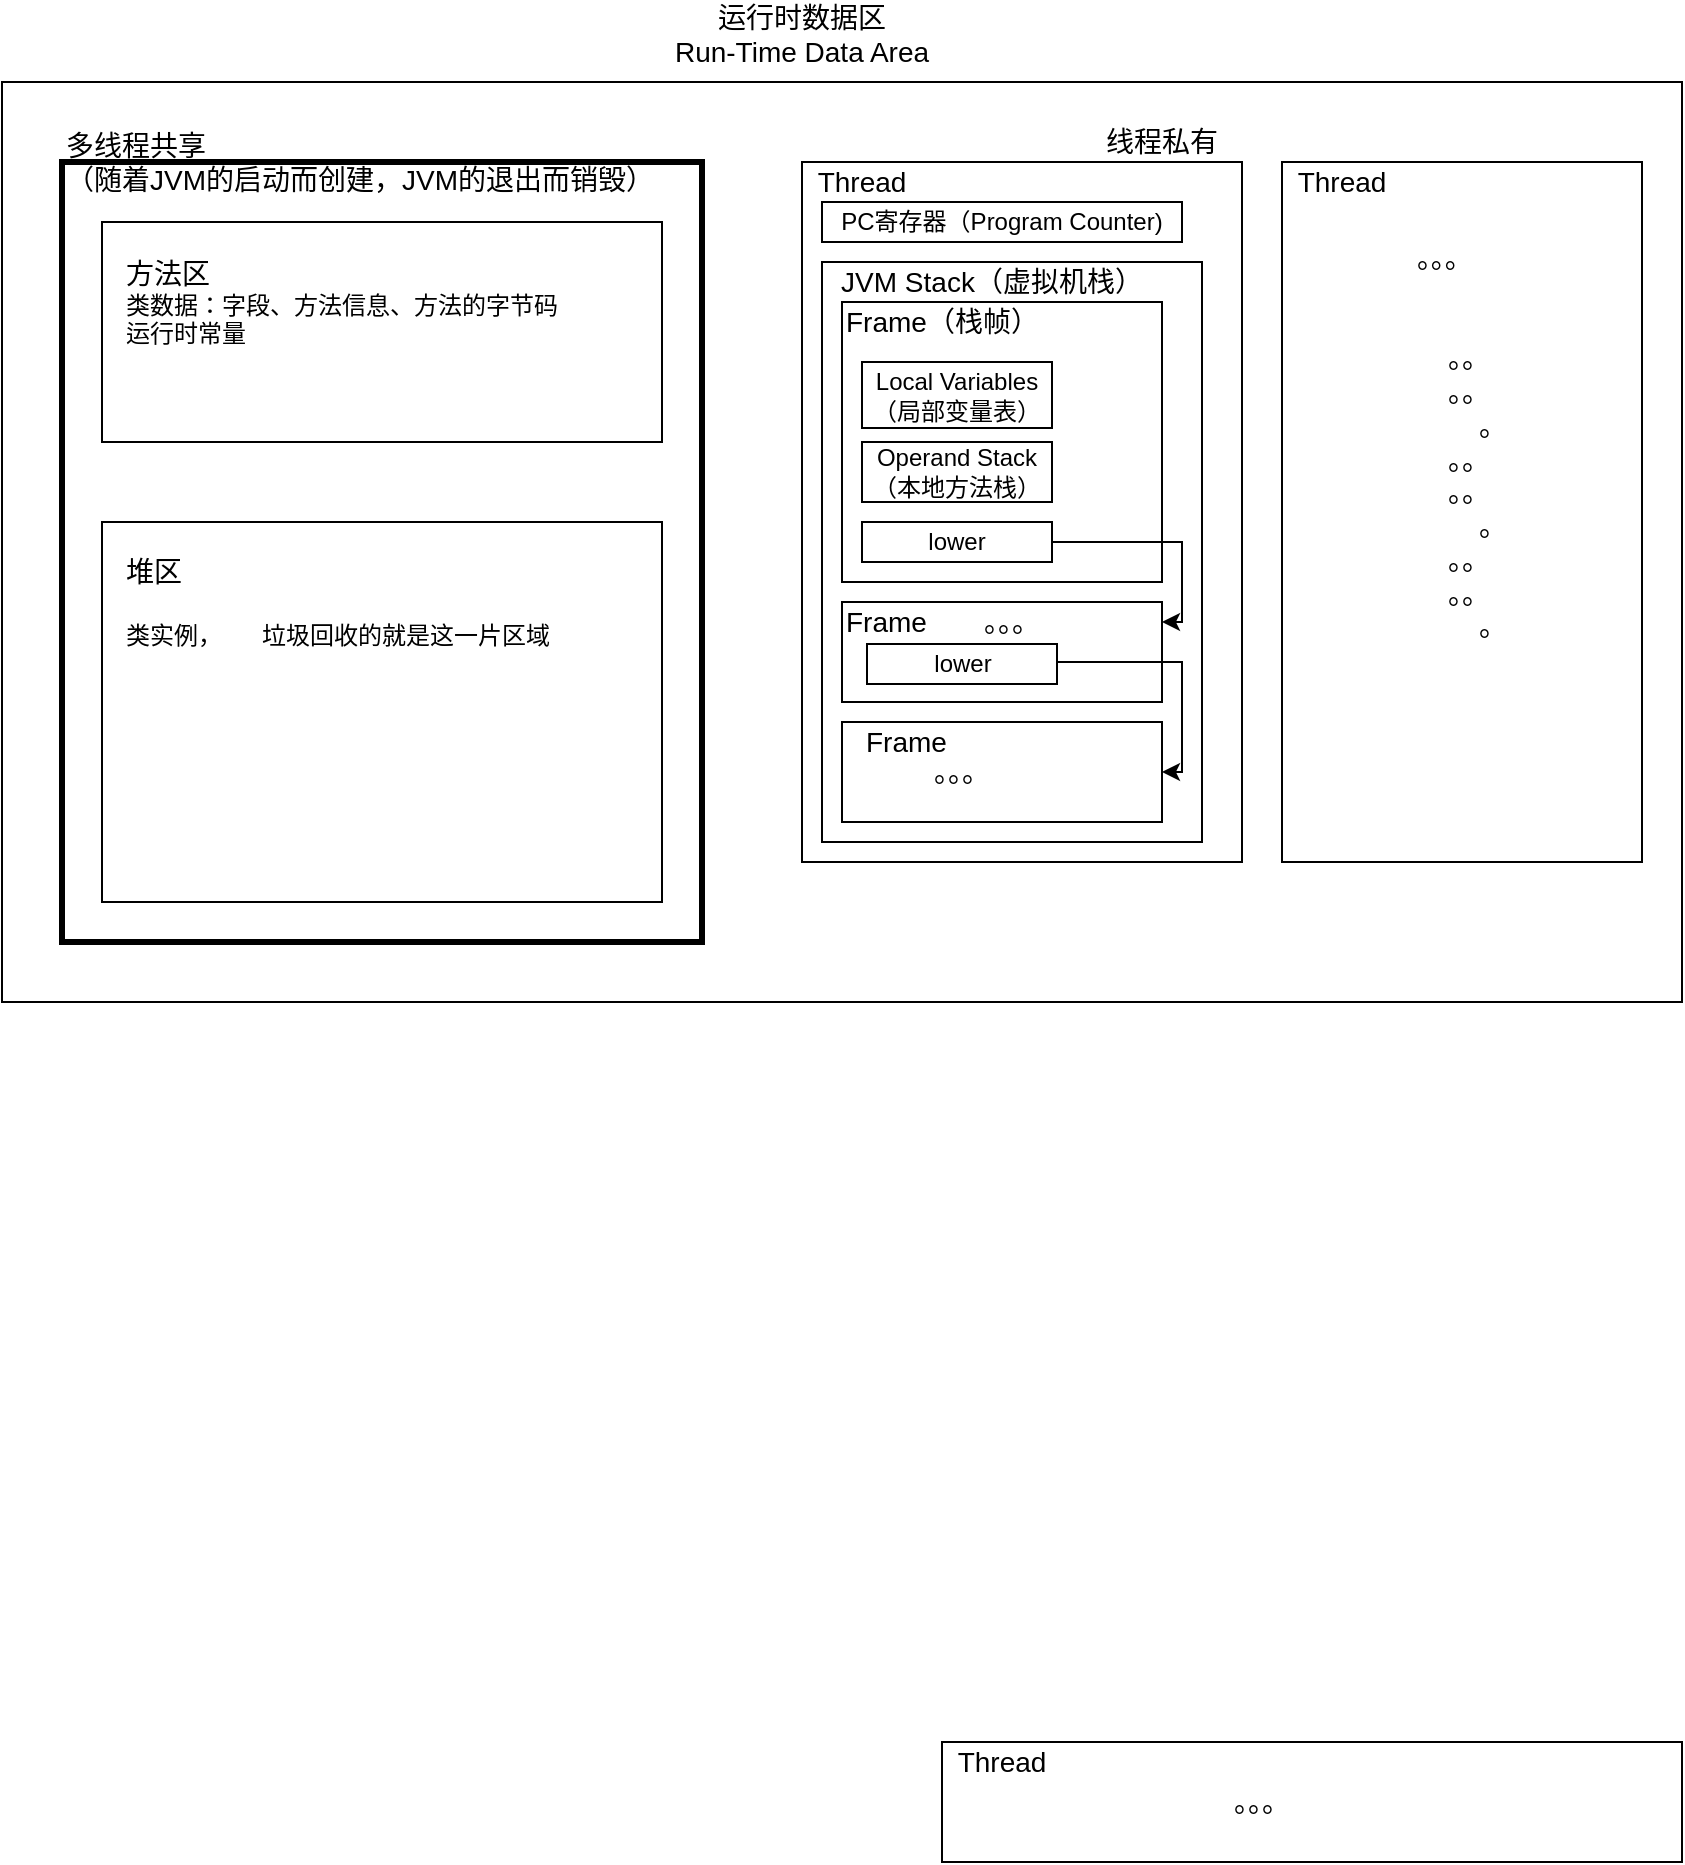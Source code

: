 <mxfile version="14.5.1" type="device"><diagram id="c26E0c45Nq-C6ozXy2Y1" name="第 1 页"><mxGraphModel dx="1106" dy="997" grid="0" gridSize="10" guides="1" tooltips="1" connect="1" arrows="1" fold="1" page="1" pageScale="1" pageWidth="7000" pageHeight="6000" math="0" shadow="0"><root><mxCell id="0"/><mxCell id="1" parent="0"/><mxCell id="Z69LEmdPKlD2c-MRJYbP-1" value="" style="rounded=0;whiteSpace=wrap;html=1;" parent="1" vertex="1"><mxGeometry x="130" y="290" width="840" height="460" as="geometry"/></mxCell><mxCell id="Z69LEmdPKlD2c-MRJYbP-2" value="" style="rounded=0;whiteSpace=wrap;html=1;strokeWidth=3;" parent="1" vertex="1"><mxGeometry x="160" y="330" width="320" height="390" as="geometry"/></mxCell><mxCell id="Z69LEmdPKlD2c-MRJYbP-3" value="" style="rounded=0;whiteSpace=wrap;html=1;" parent="1" vertex="1"><mxGeometry x="530" y="330" width="220" height="350" as="geometry"/></mxCell><mxCell id="Z69LEmdPKlD2c-MRJYbP-4" value="" style="rounded=0;whiteSpace=wrap;html=1;" parent="1" vertex="1"><mxGeometry x="770" y="330" width="180" height="350" as="geometry"/></mxCell><mxCell id="Z69LEmdPKlD2c-MRJYbP-5" value="" style="rounded=0;whiteSpace=wrap;html=1;" parent="1" vertex="1"><mxGeometry x="600" y="1120" width="370" height="60" as="geometry"/></mxCell><mxCell id="Z69LEmdPKlD2c-MRJYbP-6" value="" style="rounded=0;whiteSpace=wrap;html=1;" parent="1" vertex="1"><mxGeometry x="180" y="360" width="280" height="110" as="geometry"/></mxCell><mxCell id="Z69LEmdPKlD2c-MRJYbP-7" value="" style="rounded=0;whiteSpace=wrap;html=1;" parent="1" vertex="1"><mxGeometry x="180" y="510" width="280" height="190" as="geometry"/></mxCell><mxCell id="Z69LEmdPKlD2c-MRJYbP-8" value="&lt;font style=&quot;font-size: 14px&quot;&gt;运行时数据区&lt;br&gt;Run-Time Data Area&lt;/font&gt;" style="text;html=1;strokeColor=none;fillColor=none;align=center;verticalAlign=middle;whiteSpace=wrap;rounded=0;" parent="1" vertex="1"><mxGeometry x="460" y="256" width="140" height="20" as="geometry"/></mxCell><mxCell id="Z69LEmdPKlD2c-MRJYbP-9" value="&lt;span style=&quot;font-size: 14px&quot;&gt;多线程共享&lt;br&gt;（随着JVM的启动而创建，JVM的退出而销毁）&lt;/span&gt;" style="text;html=1;strokeColor=none;fillColor=none;align=left;verticalAlign=middle;whiteSpace=wrap;rounded=0;" parent="1" vertex="1"><mxGeometry x="160" y="320" width="320" height="20" as="geometry"/></mxCell><mxCell id="Z69LEmdPKlD2c-MRJYbP-10" value="&lt;span style=&quot;font-size: 14px&quot;&gt;线程私有&lt;/span&gt;" style="text;html=1;strokeColor=none;fillColor=none;align=center;verticalAlign=middle;whiteSpace=wrap;rounded=0;" parent="1" vertex="1"><mxGeometry x="550" y="310" width="320" height="20" as="geometry"/></mxCell><mxCell id="Z69LEmdPKlD2c-MRJYbP-11" value="&lt;span style=&quot;font-size: 14px&quot;&gt;Thread&lt;br&gt;&lt;/span&gt;" style="text;html=1;strokeColor=none;fillColor=none;align=center;verticalAlign=middle;whiteSpace=wrap;rounded=0;" parent="1" vertex="1"><mxGeometry x="530" y="330" width="60" height="20" as="geometry"/></mxCell><mxCell id="Z69LEmdPKlD2c-MRJYbP-12" value="&lt;span style=&quot;font-size: 14px&quot;&gt;Thread&lt;br&gt;&lt;/span&gt;" style="text;html=1;strokeColor=none;fillColor=none;align=center;verticalAlign=middle;whiteSpace=wrap;rounded=0;" parent="1" vertex="1"><mxGeometry x="770" y="330" width="60" height="20" as="geometry"/></mxCell><mxCell id="Z69LEmdPKlD2c-MRJYbP-13" value="&lt;span style=&quot;font-size: 14px&quot;&gt;Thread&lt;br&gt;&lt;/span&gt;" style="text;html=1;strokeColor=none;fillColor=none;align=center;verticalAlign=middle;whiteSpace=wrap;rounded=0;" parent="1" vertex="1"><mxGeometry x="600" y="1120" width="60" height="20" as="geometry"/></mxCell><mxCell id="Z69LEmdPKlD2c-MRJYbP-14" value="&lt;div style=&quot;text-align: left&quot;&gt;&lt;span style=&quot;font-size: 14px&quot;&gt;。。。&lt;/span&gt;&lt;br&gt;&lt;/div&gt;&lt;div style=&quot;text-align: left&quot;&gt;&lt;span style=&quot;font-size: 14px&quot;&gt;&lt;br&gt;&lt;/span&gt;&lt;/div&gt;&lt;div style=&quot;text-align: left&quot;&gt;&lt;span style=&quot;font-size: 14px&quot;&gt;&lt;br&gt;&lt;/span&gt;&lt;/div&gt;&lt;span style=&quot;font-size: 14px&quot;&gt;&lt;div style=&quot;text-align: left&quot;&gt;&lt;span&gt;&amp;nbsp; &amp;nbsp; 。。&lt;/span&gt;&lt;br&gt;&lt;/div&gt;&lt;/span&gt;&lt;span style=&quot;font-size: 14px&quot;&gt;&lt;div style=&quot;text-align: left&quot;&gt;&lt;span&gt;&amp;nbsp; &amp;nbsp; 。。&lt;/span&gt;&lt;/div&gt;&lt;div style=&quot;text-align: left&quot;&gt;&amp;nbsp; &amp;nbsp; &amp;nbsp; &amp;nbsp; 。&lt;br&gt;&lt;/div&gt;&lt;div style=&quot;text-align: left&quot;&gt;&lt;span style=&quot;text-align: center&quot;&gt;&lt;div style=&quot;text-align: left&quot;&gt;&lt;span&gt;&amp;nbsp; &amp;nbsp; 。。&lt;/span&gt;&lt;/div&gt;&lt;/span&gt;&lt;span style=&quot;text-align: center&quot;&gt;&lt;div style=&quot;text-align: left&quot;&gt;&lt;span&gt;&amp;nbsp; &amp;nbsp; 。。&lt;/span&gt;&lt;/div&gt;&lt;div style=&quot;text-align: left&quot;&gt;&amp;nbsp; &amp;nbsp; &amp;nbsp; &amp;nbsp; 。&lt;/div&gt;&lt;div style=&quot;text-align: left&quot;&gt;&lt;span style=&quot;text-align: center&quot;&gt;&lt;div style=&quot;text-align: left&quot;&gt;&lt;span&gt;&amp;nbsp; &amp;nbsp; 。。&lt;/span&gt;&lt;/div&gt;&lt;/span&gt;&lt;span style=&quot;text-align: center&quot;&gt;&lt;div style=&quot;text-align: left&quot;&gt;&lt;span&gt;&amp;nbsp; &amp;nbsp; 。。&lt;/span&gt;&lt;/div&gt;&lt;div style=&quot;text-align: left&quot;&gt;&amp;nbsp; &amp;nbsp; &amp;nbsp; &amp;nbsp; 。&lt;/div&gt;&lt;/span&gt;&lt;/div&gt;&lt;/span&gt;&lt;/div&gt;&lt;/span&gt;" style="text;html=1;strokeColor=none;fillColor=none;align=center;verticalAlign=middle;whiteSpace=wrap;rounded=0;" parent="1" vertex="1"><mxGeometry x="830" y="460" width="60" height="20" as="geometry"/></mxCell><mxCell id="Z69LEmdPKlD2c-MRJYbP-16" value="&lt;span style=&quot;font-size: 14px&quot;&gt;。。。&lt;br&gt;&lt;/span&gt;" style="text;html=1;strokeColor=none;fillColor=none;align=center;verticalAlign=middle;whiteSpace=wrap;rounded=0;" parent="1" vertex="1"><mxGeometry x="730" y="1140" width="60" height="20" as="geometry"/></mxCell><mxCell id="Z69LEmdPKlD2c-MRJYbP-17" value="PC寄存器（Program Counter)" style="rounded=0;whiteSpace=wrap;html=1;" parent="1" vertex="1"><mxGeometry x="540" y="350" width="180" height="20" as="geometry"/></mxCell><mxCell id="Z69LEmdPKlD2c-MRJYbP-18" value="" style="rounded=0;whiteSpace=wrap;html=1;" parent="1" vertex="1"><mxGeometry x="540" y="380" width="190" height="290" as="geometry"/></mxCell><mxCell id="Z69LEmdPKlD2c-MRJYbP-19" value="&lt;span style=&quot;font-size: 14px&quot;&gt;JVM Stack（虚拟机栈）&lt;/span&gt;" style="text;html=1;strokeColor=none;fillColor=none;align=center;verticalAlign=middle;whiteSpace=wrap;rounded=0;" parent="1" vertex="1"><mxGeometry x="540" y="380" width="170" height="20" as="geometry"/></mxCell><mxCell id="Z69LEmdPKlD2c-MRJYbP-20" value="&lt;div&gt;&lt;span style=&quot;font-size: 14px&quot;&gt;方法区&lt;/span&gt;&lt;/div&gt;&lt;div&gt;类数据：字段、方法信息、方法的字节码&lt;/div&gt;&lt;div&gt;运行时常量&lt;/div&gt;" style="text;html=1;strokeColor=none;fillColor=none;align=left;verticalAlign=middle;whiteSpace=wrap;rounded=0;" parent="1" vertex="1"><mxGeometry x="190" y="390" width="230" height="20" as="geometry"/></mxCell><mxCell id="Z69LEmdPKlD2c-MRJYbP-21" value="&lt;div&gt;&lt;span style=&quot;font-size: 14px&quot;&gt;堆区&lt;/span&gt;&lt;/div&gt;&lt;div&gt;&lt;span style=&quot;font-size: 14px&quot;&gt;&lt;br&gt;&lt;/span&gt;&lt;/div&gt;&lt;div&gt;类实例，&amp;nbsp; &amp;nbsp; &amp;nbsp; 垃圾回收的就是这一片区域&lt;/div&gt;" style="text;html=1;strokeColor=none;fillColor=none;align=left;verticalAlign=middle;whiteSpace=wrap;rounded=0;" parent="1" vertex="1"><mxGeometry x="190" y="540" width="230" height="20" as="geometry"/></mxCell><mxCell id="Z69LEmdPKlD2c-MRJYbP-22" value="" style="rounded=0;whiteSpace=wrap;html=1;strokeWidth=1;" parent="1" vertex="1"><mxGeometry x="550" y="400" width="160" height="140" as="geometry"/></mxCell><mxCell id="Z69LEmdPKlD2c-MRJYbP-23" value="" style="rounded=0;whiteSpace=wrap;html=1;strokeWidth=1;" parent="1" vertex="1"><mxGeometry x="550" y="550" width="160" height="50" as="geometry"/></mxCell><mxCell id="Z69LEmdPKlD2c-MRJYbP-24" value="" style="rounded=0;whiteSpace=wrap;html=1;strokeWidth=1;" parent="1" vertex="1"><mxGeometry x="550" y="610" width="160" height="50" as="geometry"/></mxCell><mxCell id="Z69LEmdPKlD2c-MRJYbP-25" value="&lt;span style=&quot;font-size: 14px&quot;&gt;。。。&lt;br&gt;&lt;/span&gt;" style="text;html=1;strokeColor=none;fillColor=none;align=center;verticalAlign=middle;whiteSpace=wrap;rounded=0;" parent="1" vertex="1"><mxGeometry x="580" y="625" width="60" height="20" as="geometry"/></mxCell><mxCell id="Z69LEmdPKlD2c-MRJYbP-27" value="&lt;span style=&quot;font-size: 14px&quot;&gt;。。。&lt;br&gt;&lt;/span&gt;" style="text;html=1;strokeColor=none;fillColor=none;align=center;verticalAlign=middle;whiteSpace=wrap;rounded=0;" parent="1" vertex="1"><mxGeometry x="605" y="550" width="60" height="20" as="geometry"/></mxCell><mxCell id="Z69LEmdPKlD2c-MRJYbP-29" value="&lt;span style=&quot;font-size: 14px&quot;&gt;Frame&lt;/span&gt;&lt;span style=&quot;font-size: 14px&quot;&gt;（&lt;/span&gt;&lt;span style=&quot;font-size: 14px&quot;&gt;栈帧&lt;/span&gt;&lt;span style=&quot;font-size: 14px&quot;&gt;）&lt;/span&gt;" style="text;html=1;strokeColor=none;fillColor=none;align=left;verticalAlign=middle;whiteSpace=wrap;rounded=0;" parent="1" vertex="1"><mxGeometry x="550" y="400" width="170" height="20" as="geometry"/></mxCell><mxCell id="Z69LEmdPKlD2c-MRJYbP-30" value="&lt;span style=&quot;font-size: 14px&quot;&gt;Frame&lt;/span&gt;" style="text;html=1;strokeColor=none;fillColor=none;align=left;verticalAlign=middle;whiteSpace=wrap;rounded=0;" parent="1" vertex="1"><mxGeometry x="550" y="550" width="50" height="20" as="geometry"/></mxCell><mxCell id="Z69LEmdPKlD2c-MRJYbP-33" value="&lt;span style=&quot;font-size: 14px&quot;&gt;Frame&lt;/span&gt;" style="text;html=1;strokeColor=none;fillColor=none;align=left;verticalAlign=middle;whiteSpace=wrap;rounded=0;" parent="1" vertex="1"><mxGeometry x="560" y="610" width="50" height="20" as="geometry"/></mxCell><mxCell id="Z69LEmdPKlD2c-MRJYbP-38" style="edgeStyle=orthogonalEdgeStyle;rounded=0;orthogonalLoop=1;jettySize=auto;html=1;" parent="1" source="Z69LEmdPKlD2c-MRJYbP-34" edge="1"><mxGeometry relative="1" as="geometry"><mxPoint x="710" y="560" as="targetPoint"/><Array as="points"><mxPoint x="720" y="520"/><mxPoint x="720" y="560"/><mxPoint x="710" y="560"/></Array></mxGeometry></mxCell><mxCell id="Z69LEmdPKlD2c-MRJYbP-34" value="lower" style="rounded=0;whiteSpace=wrap;html=1;strokeWidth=1;" parent="1" vertex="1"><mxGeometry x="560" y="510" width="95" height="20" as="geometry"/></mxCell><mxCell id="Z69LEmdPKlD2c-MRJYbP-36" value="Local Variables（局部变量表）" style="rounded=0;whiteSpace=wrap;html=1;strokeWidth=1;" parent="1" vertex="1"><mxGeometry x="560" y="430" width="95" height="33" as="geometry"/></mxCell><mxCell id="Z69LEmdPKlD2c-MRJYbP-37" value="Operand Stack（本地方法栈）" style="rounded=0;whiteSpace=wrap;html=1;strokeWidth=1;" parent="1" vertex="1"><mxGeometry x="560" y="470" width="95" height="30" as="geometry"/></mxCell><mxCell id="Z69LEmdPKlD2c-MRJYbP-39" value="lower" style="rounded=0;whiteSpace=wrap;html=1;strokeWidth=1;" parent="1" vertex="1"><mxGeometry x="562.5" y="571" width="95" height="20" as="geometry"/></mxCell><mxCell id="Z69LEmdPKlD2c-MRJYbP-42" style="edgeStyle=orthogonalEdgeStyle;rounded=0;orthogonalLoop=1;jettySize=auto;html=1;entryX=1;entryY=0.5;entryDx=0;entryDy=0;exitX=1;exitY=0.5;exitDx=0;exitDy=0;" parent="1" source="Z69LEmdPKlD2c-MRJYbP-39" target="Z69LEmdPKlD2c-MRJYbP-24" edge="1"><mxGeometry relative="1" as="geometry"><Array as="points"><mxPoint x="720" y="580"/><mxPoint x="720" y="635"/></Array></mxGeometry></mxCell></root></mxGraphModel></diagram></mxfile>